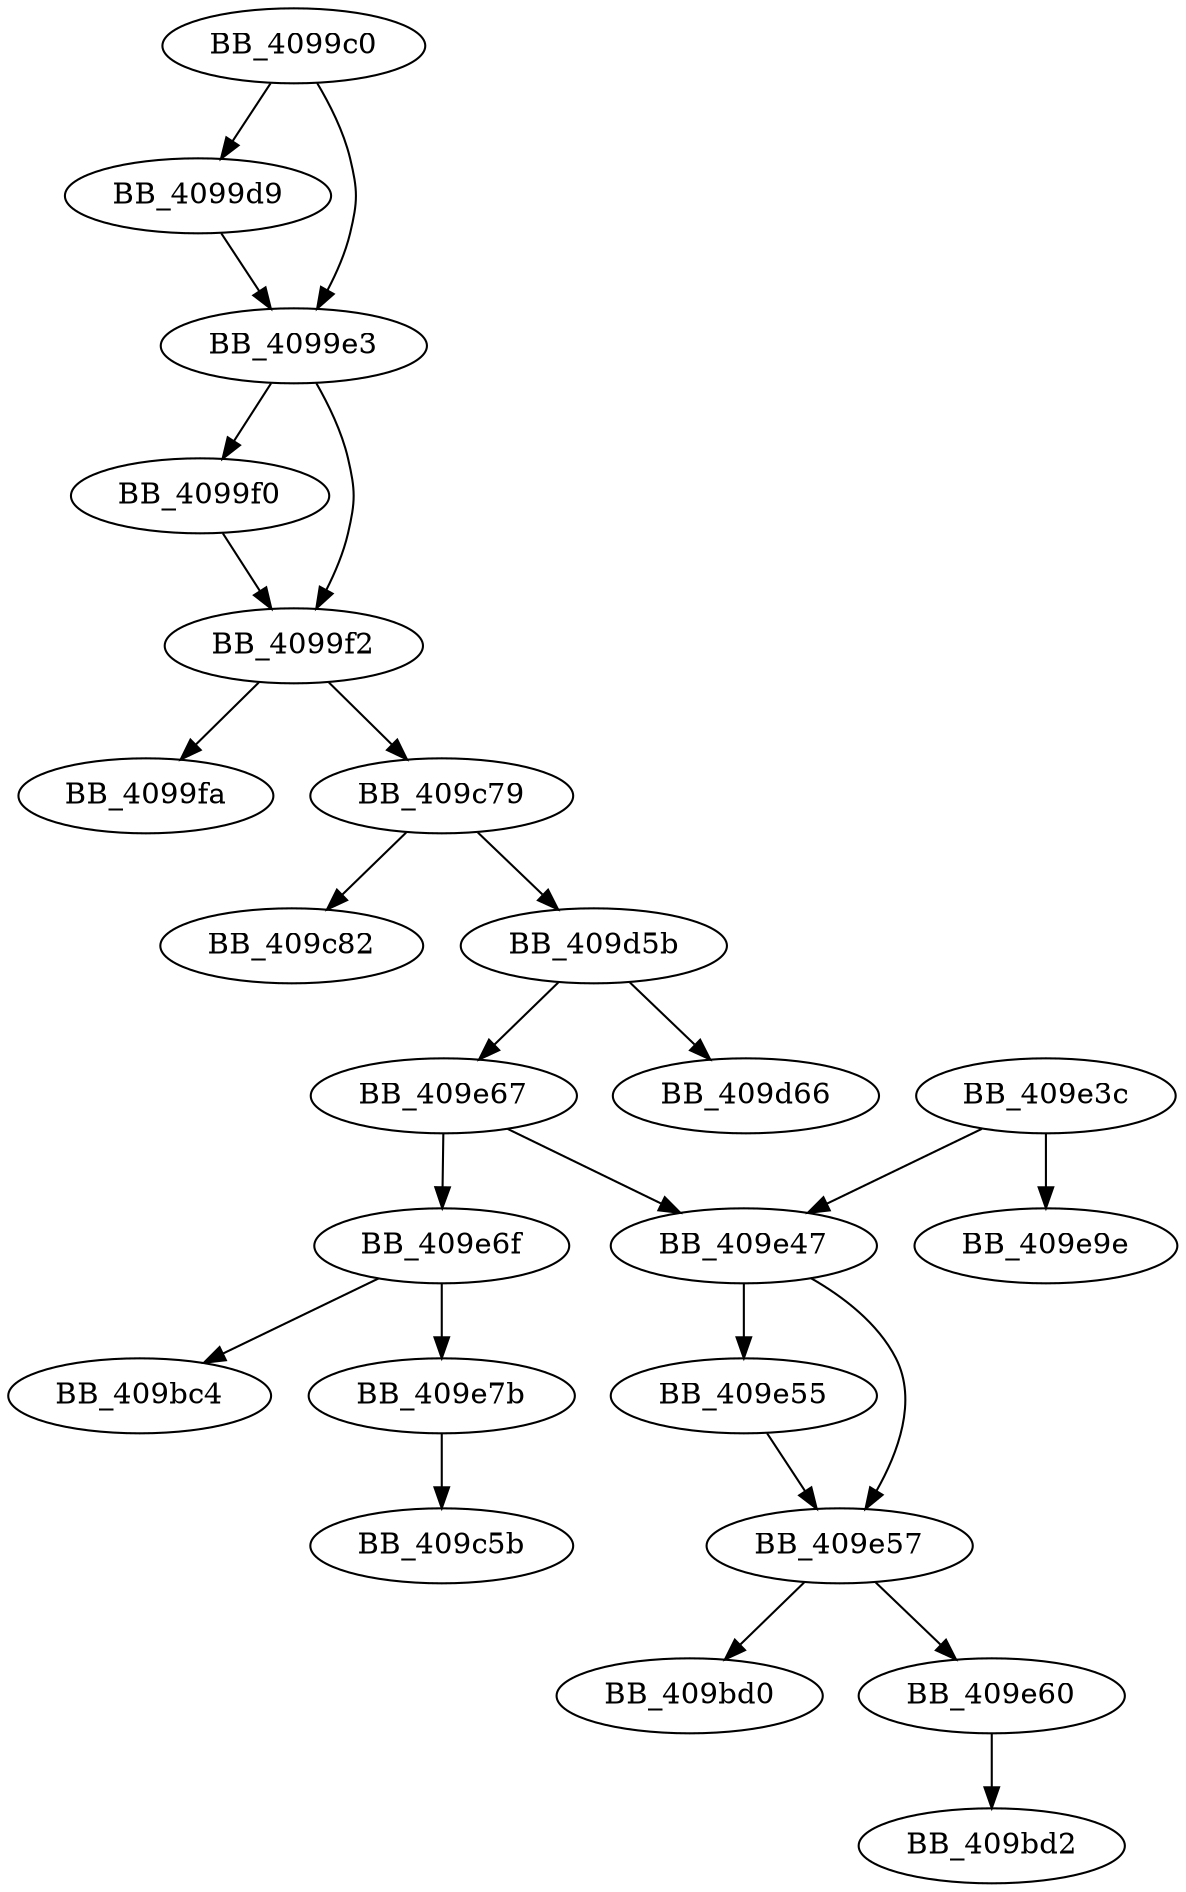 DiGraph sub_4099C0{
BB_4099c0->BB_4099d9
BB_4099c0->BB_4099e3
BB_4099d9->BB_4099e3
BB_4099e3->BB_4099f0
BB_4099e3->BB_4099f2
BB_4099f0->BB_4099f2
BB_4099f2->BB_4099fa
BB_4099f2->BB_409c79
BB_409c79->BB_409c82
BB_409c79->BB_409d5b
BB_409d5b->BB_409d66
BB_409d5b->BB_409e67
BB_409e3c->BB_409e47
BB_409e3c->BB_409e9e
BB_409e47->BB_409e55
BB_409e47->BB_409e57
BB_409e55->BB_409e57
BB_409e57->BB_409bd0
BB_409e57->BB_409e60
BB_409e60->BB_409bd2
BB_409e67->BB_409e47
BB_409e67->BB_409e6f
BB_409e6f->BB_409bc4
BB_409e6f->BB_409e7b
BB_409e7b->BB_409c5b
}
